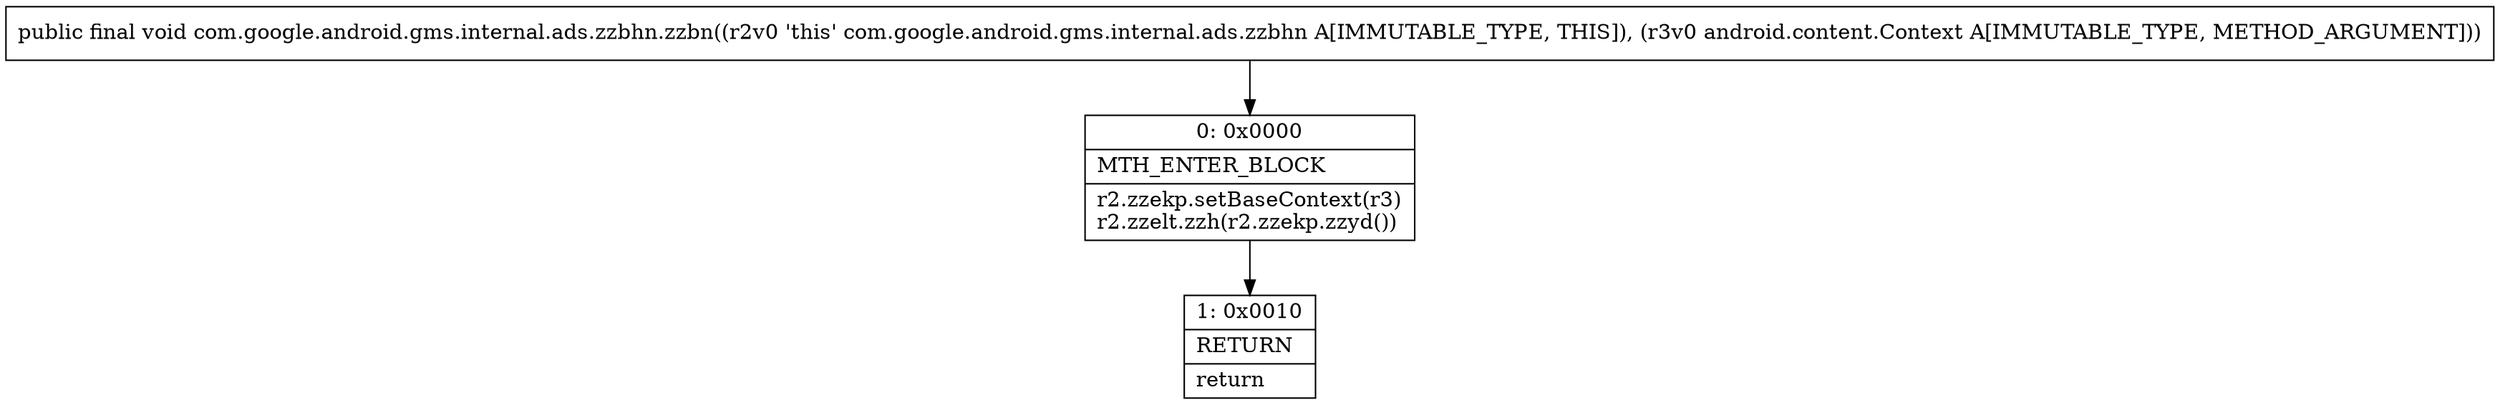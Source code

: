 digraph "CFG forcom.google.android.gms.internal.ads.zzbhn.zzbn(Landroid\/content\/Context;)V" {
Node_0 [shape=record,label="{0\:\ 0x0000|MTH_ENTER_BLOCK\l|r2.zzekp.setBaseContext(r3)\lr2.zzelt.zzh(r2.zzekp.zzyd())\l}"];
Node_1 [shape=record,label="{1\:\ 0x0010|RETURN\l|return\l}"];
MethodNode[shape=record,label="{public final void com.google.android.gms.internal.ads.zzbhn.zzbn((r2v0 'this' com.google.android.gms.internal.ads.zzbhn A[IMMUTABLE_TYPE, THIS]), (r3v0 android.content.Context A[IMMUTABLE_TYPE, METHOD_ARGUMENT])) }"];
MethodNode -> Node_0;
Node_0 -> Node_1;
}

